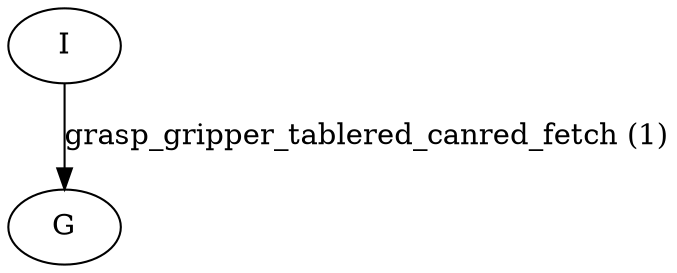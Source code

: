digraph  {
1 [label=I];
2 [label=G];
1 -> 2  [key=0, label="grasp_gripper_tablered_canred_fetch (1)"];
}
